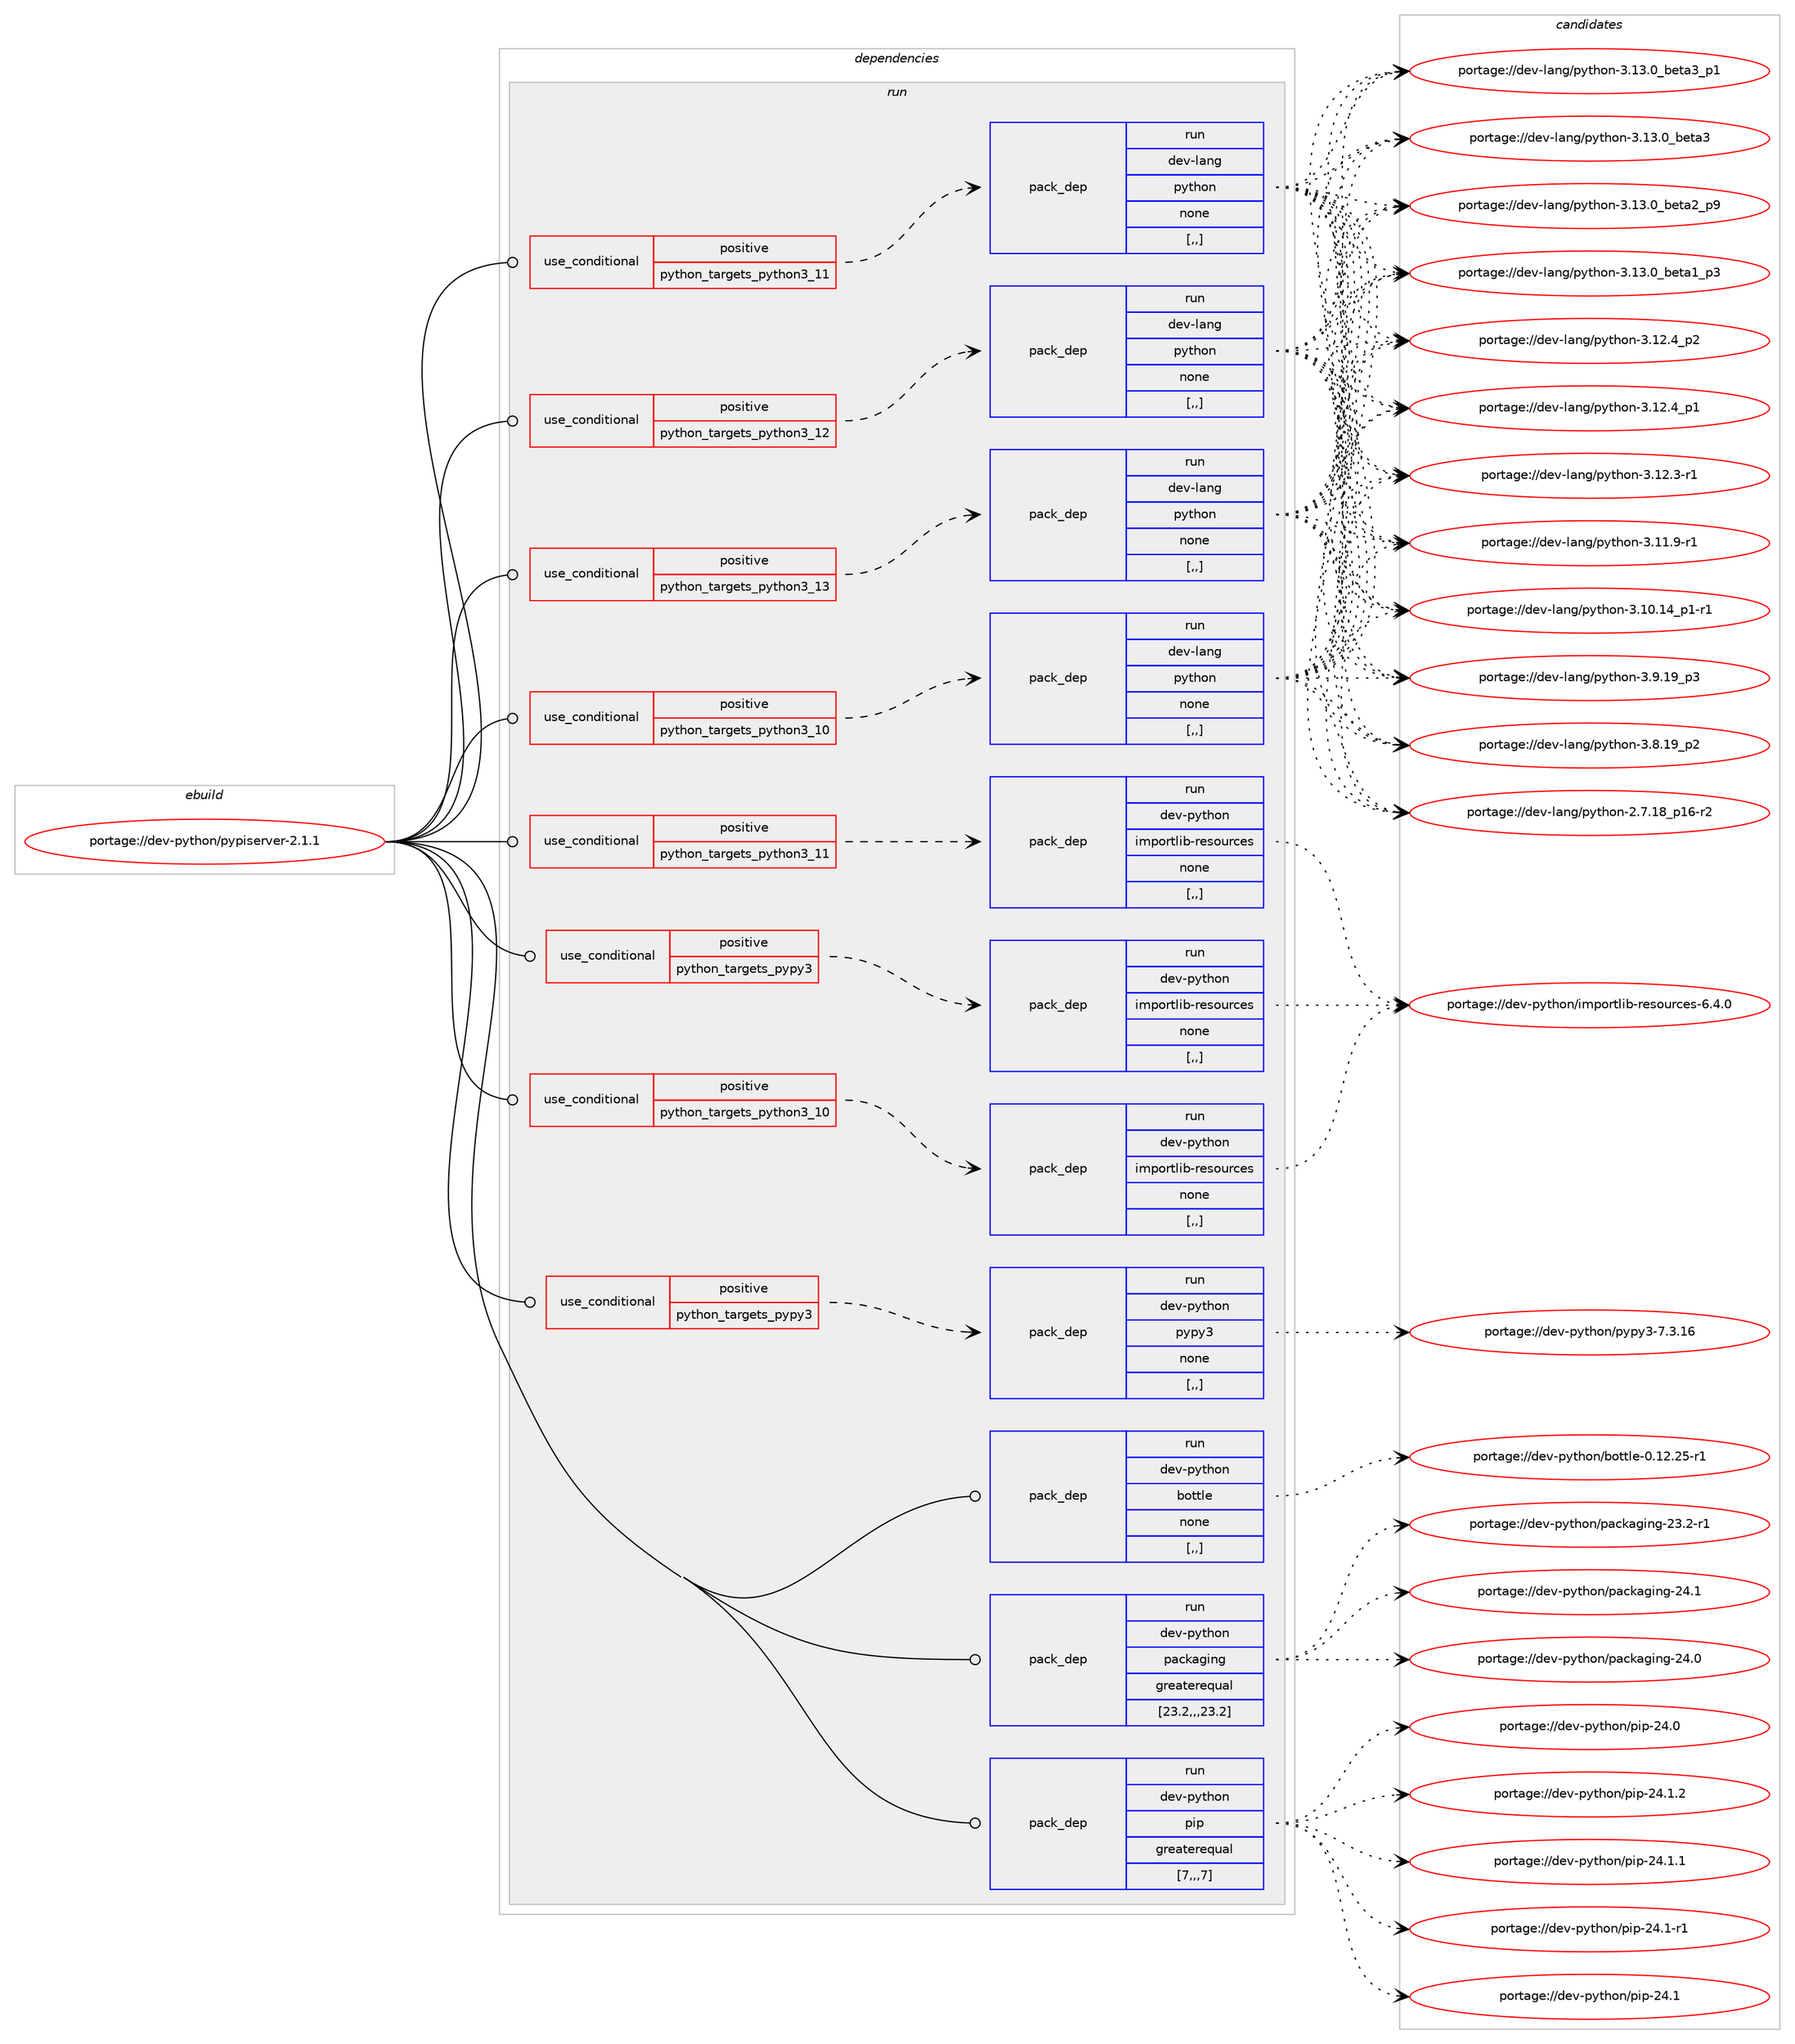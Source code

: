 digraph prolog {

# *************
# Graph options
# *************

newrank=true;
concentrate=true;
compound=true;
graph [rankdir=LR,fontname=Helvetica,fontsize=10,ranksep=1.5];#, ranksep=2.5, nodesep=0.2];
edge  [arrowhead=vee];
node  [fontname=Helvetica,fontsize=10];

# **********
# The ebuild
# **********

subgraph cluster_leftcol {
color=gray;
rank=same;
label=<<i>ebuild</i>>;
id [label="portage://dev-python/pypiserver-2.1.1", color=red, width=4, href="../dev-python/pypiserver-2.1.1.svg"];
}

# ****************
# The dependencies
# ****************

subgraph cluster_midcol {
color=gray;
label=<<i>dependencies</i>>;
subgraph cluster_compile {
fillcolor="#eeeeee";
style=filled;
label=<<i>compile</i>>;
}
subgraph cluster_compileandrun {
fillcolor="#eeeeee";
style=filled;
label=<<i>compile and run</i>>;
}
subgraph cluster_run {
fillcolor="#eeeeee";
style=filled;
label=<<i>run</i>>;
subgraph cond36983 {
dependency156572 [label=<<TABLE BORDER="0" CELLBORDER="1" CELLSPACING="0" CELLPADDING="4"><TR><TD ROWSPAN="3" CELLPADDING="10">use_conditional</TD></TR><TR><TD>positive</TD></TR><TR><TD>python_targets_pypy3</TD></TR></TABLE>>, shape=none, color=red];
subgraph pack118345 {
dependency156573 [label=<<TABLE BORDER="0" CELLBORDER="1" CELLSPACING="0" CELLPADDING="4" WIDTH="220"><TR><TD ROWSPAN="6" CELLPADDING="30">pack_dep</TD></TR><TR><TD WIDTH="110">run</TD></TR><TR><TD>dev-python</TD></TR><TR><TD>importlib-resources</TD></TR><TR><TD>none</TD></TR><TR><TD>[,,]</TD></TR></TABLE>>, shape=none, color=blue];
}
dependency156572:e -> dependency156573:w [weight=20,style="dashed",arrowhead="vee"];
}
id:e -> dependency156572:w [weight=20,style="solid",arrowhead="odot"];
subgraph cond36984 {
dependency156574 [label=<<TABLE BORDER="0" CELLBORDER="1" CELLSPACING="0" CELLPADDING="4"><TR><TD ROWSPAN="3" CELLPADDING="10">use_conditional</TD></TR><TR><TD>positive</TD></TR><TR><TD>python_targets_pypy3</TD></TR></TABLE>>, shape=none, color=red];
subgraph pack118346 {
dependency156575 [label=<<TABLE BORDER="0" CELLBORDER="1" CELLSPACING="0" CELLPADDING="4" WIDTH="220"><TR><TD ROWSPAN="6" CELLPADDING="30">pack_dep</TD></TR><TR><TD WIDTH="110">run</TD></TR><TR><TD>dev-python</TD></TR><TR><TD>pypy3</TD></TR><TR><TD>none</TD></TR><TR><TD>[,,]</TD></TR></TABLE>>, shape=none, color=blue];
}
dependency156574:e -> dependency156575:w [weight=20,style="dashed",arrowhead="vee"];
}
id:e -> dependency156574:w [weight=20,style="solid",arrowhead="odot"];
subgraph cond36985 {
dependency156576 [label=<<TABLE BORDER="0" CELLBORDER="1" CELLSPACING="0" CELLPADDING="4"><TR><TD ROWSPAN="3" CELLPADDING="10">use_conditional</TD></TR><TR><TD>positive</TD></TR><TR><TD>python_targets_python3_10</TD></TR></TABLE>>, shape=none, color=red];
subgraph pack118347 {
dependency156577 [label=<<TABLE BORDER="0" CELLBORDER="1" CELLSPACING="0" CELLPADDING="4" WIDTH="220"><TR><TD ROWSPAN="6" CELLPADDING="30">pack_dep</TD></TR><TR><TD WIDTH="110">run</TD></TR><TR><TD>dev-lang</TD></TR><TR><TD>python</TD></TR><TR><TD>none</TD></TR><TR><TD>[,,]</TD></TR></TABLE>>, shape=none, color=blue];
}
dependency156576:e -> dependency156577:w [weight=20,style="dashed",arrowhead="vee"];
}
id:e -> dependency156576:w [weight=20,style="solid",arrowhead="odot"];
subgraph cond36986 {
dependency156578 [label=<<TABLE BORDER="0" CELLBORDER="1" CELLSPACING="0" CELLPADDING="4"><TR><TD ROWSPAN="3" CELLPADDING="10">use_conditional</TD></TR><TR><TD>positive</TD></TR><TR><TD>python_targets_python3_10</TD></TR></TABLE>>, shape=none, color=red];
subgraph pack118348 {
dependency156579 [label=<<TABLE BORDER="0" CELLBORDER="1" CELLSPACING="0" CELLPADDING="4" WIDTH="220"><TR><TD ROWSPAN="6" CELLPADDING="30">pack_dep</TD></TR><TR><TD WIDTH="110">run</TD></TR><TR><TD>dev-python</TD></TR><TR><TD>importlib-resources</TD></TR><TR><TD>none</TD></TR><TR><TD>[,,]</TD></TR></TABLE>>, shape=none, color=blue];
}
dependency156578:e -> dependency156579:w [weight=20,style="dashed",arrowhead="vee"];
}
id:e -> dependency156578:w [weight=20,style="solid",arrowhead="odot"];
subgraph cond36987 {
dependency156580 [label=<<TABLE BORDER="0" CELLBORDER="1" CELLSPACING="0" CELLPADDING="4"><TR><TD ROWSPAN="3" CELLPADDING="10">use_conditional</TD></TR><TR><TD>positive</TD></TR><TR><TD>python_targets_python3_11</TD></TR></TABLE>>, shape=none, color=red];
subgraph pack118349 {
dependency156581 [label=<<TABLE BORDER="0" CELLBORDER="1" CELLSPACING="0" CELLPADDING="4" WIDTH="220"><TR><TD ROWSPAN="6" CELLPADDING="30">pack_dep</TD></TR><TR><TD WIDTH="110">run</TD></TR><TR><TD>dev-lang</TD></TR><TR><TD>python</TD></TR><TR><TD>none</TD></TR><TR><TD>[,,]</TD></TR></TABLE>>, shape=none, color=blue];
}
dependency156580:e -> dependency156581:w [weight=20,style="dashed",arrowhead="vee"];
}
id:e -> dependency156580:w [weight=20,style="solid",arrowhead="odot"];
subgraph cond36988 {
dependency156582 [label=<<TABLE BORDER="0" CELLBORDER="1" CELLSPACING="0" CELLPADDING="4"><TR><TD ROWSPAN="3" CELLPADDING="10">use_conditional</TD></TR><TR><TD>positive</TD></TR><TR><TD>python_targets_python3_11</TD></TR></TABLE>>, shape=none, color=red];
subgraph pack118350 {
dependency156583 [label=<<TABLE BORDER="0" CELLBORDER="1" CELLSPACING="0" CELLPADDING="4" WIDTH="220"><TR><TD ROWSPAN="6" CELLPADDING="30">pack_dep</TD></TR><TR><TD WIDTH="110">run</TD></TR><TR><TD>dev-python</TD></TR><TR><TD>importlib-resources</TD></TR><TR><TD>none</TD></TR><TR><TD>[,,]</TD></TR></TABLE>>, shape=none, color=blue];
}
dependency156582:e -> dependency156583:w [weight=20,style="dashed",arrowhead="vee"];
}
id:e -> dependency156582:w [weight=20,style="solid",arrowhead="odot"];
subgraph cond36989 {
dependency156584 [label=<<TABLE BORDER="0" CELLBORDER="1" CELLSPACING="0" CELLPADDING="4"><TR><TD ROWSPAN="3" CELLPADDING="10">use_conditional</TD></TR><TR><TD>positive</TD></TR><TR><TD>python_targets_python3_12</TD></TR></TABLE>>, shape=none, color=red];
subgraph pack118351 {
dependency156585 [label=<<TABLE BORDER="0" CELLBORDER="1" CELLSPACING="0" CELLPADDING="4" WIDTH="220"><TR><TD ROWSPAN="6" CELLPADDING="30">pack_dep</TD></TR><TR><TD WIDTH="110">run</TD></TR><TR><TD>dev-lang</TD></TR><TR><TD>python</TD></TR><TR><TD>none</TD></TR><TR><TD>[,,]</TD></TR></TABLE>>, shape=none, color=blue];
}
dependency156584:e -> dependency156585:w [weight=20,style="dashed",arrowhead="vee"];
}
id:e -> dependency156584:w [weight=20,style="solid",arrowhead="odot"];
subgraph cond36990 {
dependency156586 [label=<<TABLE BORDER="0" CELLBORDER="1" CELLSPACING="0" CELLPADDING="4"><TR><TD ROWSPAN="3" CELLPADDING="10">use_conditional</TD></TR><TR><TD>positive</TD></TR><TR><TD>python_targets_python3_13</TD></TR></TABLE>>, shape=none, color=red];
subgraph pack118352 {
dependency156587 [label=<<TABLE BORDER="0" CELLBORDER="1" CELLSPACING="0" CELLPADDING="4" WIDTH="220"><TR><TD ROWSPAN="6" CELLPADDING="30">pack_dep</TD></TR><TR><TD WIDTH="110">run</TD></TR><TR><TD>dev-lang</TD></TR><TR><TD>python</TD></TR><TR><TD>none</TD></TR><TR><TD>[,,]</TD></TR></TABLE>>, shape=none, color=blue];
}
dependency156586:e -> dependency156587:w [weight=20,style="dashed",arrowhead="vee"];
}
id:e -> dependency156586:w [weight=20,style="solid",arrowhead="odot"];
subgraph pack118353 {
dependency156588 [label=<<TABLE BORDER="0" CELLBORDER="1" CELLSPACING="0" CELLPADDING="4" WIDTH="220"><TR><TD ROWSPAN="6" CELLPADDING="30">pack_dep</TD></TR><TR><TD WIDTH="110">run</TD></TR><TR><TD>dev-python</TD></TR><TR><TD>bottle</TD></TR><TR><TD>none</TD></TR><TR><TD>[,,]</TD></TR></TABLE>>, shape=none, color=blue];
}
id:e -> dependency156588:w [weight=20,style="solid",arrowhead="odot"];
subgraph pack118354 {
dependency156589 [label=<<TABLE BORDER="0" CELLBORDER="1" CELLSPACING="0" CELLPADDING="4" WIDTH="220"><TR><TD ROWSPAN="6" CELLPADDING="30">pack_dep</TD></TR><TR><TD WIDTH="110">run</TD></TR><TR><TD>dev-python</TD></TR><TR><TD>packaging</TD></TR><TR><TD>greaterequal</TD></TR><TR><TD>[23.2,,,23.2]</TD></TR></TABLE>>, shape=none, color=blue];
}
id:e -> dependency156589:w [weight=20,style="solid",arrowhead="odot"];
subgraph pack118355 {
dependency156590 [label=<<TABLE BORDER="0" CELLBORDER="1" CELLSPACING="0" CELLPADDING="4" WIDTH="220"><TR><TD ROWSPAN="6" CELLPADDING="30">pack_dep</TD></TR><TR><TD WIDTH="110">run</TD></TR><TR><TD>dev-python</TD></TR><TR><TD>pip</TD></TR><TR><TD>greaterequal</TD></TR><TR><TD>[7,,,7]</TD></TR></TABLE>>, shape=none, color=blue];
}
id:e -> dependency156590:w [weight=20,style="solid",arrowhead="odot"];
}
}

# **************
# The candidates
# **************

subgraph cluster_choices {
rank=same;
color=gray;
label=<<i>candidates</i>>;

subgraph choice118345 {
color=black;
nodesep=1;
choice1001011184511212111610411111047105109112111114116108105984511410111511111711499101115455446524648 [label="portage://dev-python/importlib-resources-6.4.0", color=red, width=4,href="../dev-python/importlib-resources-6.4.0.svg"];
dependency156573:e -> choice1001011184511212111610411111047105109112111114116108105984511410111511111711499101115455446524648:w [style=dotted,weight="100"];
}
subgraph choice118346 {
color=black;
nodesep=1;
choice10010111845112121116104111110471121211121215145554651464954 [label="portage://dev-python/pypy3-7.3.16", color=red, width=4,href="../dev-python/pypy3-7.3.16.svg"];
dependency156575:e -> choice10010111845112121116104111110471121211121215145554651464954:w [style=dotted,weight="100"];
}
subgraph choice118347 {
color=black;
nodesep=1;
choice10010111845108971101034711212111610411111045514649514648959810111697519511249 [label="portage://dev-lang/python-3.13.0_beta3_p1", color=red, width=4,href="../dev-lang/python-3.13.0_beta3_p1.svg"];
choice1001011184510897110103471121211161041111104551464951464895981011169751 [label="portage://dev-lang/python-3.13.0_beta3", color=red, width=4,href="../dev-lang/python-3.13.0_beta3.svg"];
choice10010111845108971101034711212111610411111045514649514648959810111697509511257 [label="portage://dev-lang/python-3.13.0_beta2_p9", color=red, width=4,href="../dev-lang/python-3.13.0_beta2_p9.svg"];
choice10010111845108971101034711212111610411111045514649514648959810111697499511251 [label="portage://dev-lang/python-3.13.0_beta1_p3", color=red, width=4,href="../dev-lang/python-3.13.0_beta1_p3.svg"];
choice100101118451089711010347112121116104111110455146495046529511250 [label="portage://dev-lang/python-3.12.4_p2", color=red, width=4,href="../dev-lang/python-3.12.4_p2.svg"];
choice100101118451089711010347112121116104111110455146495046529511249 [label="portage://dev-lang/python-3.12.4_p1", color=red, width=4,href="../dev-lang/python-3.12.4_p1.svg"];
choice100101118451089711010347112121116104111110455146495046514511449 [label="portage://dev-lang/python-3.12.3-r1", color=red, width=4,href="../dev-lang/python-3.12.3-r1.svg"];
choice100101118451089711010347112121116104111110455146494946574511449 [label="portage://dev-lang/python-3.11.9-r1", color=red, width=4,href="../dev-lang/python-3.11.9-r1.svg"];
choice100101118451089711010347112121116104111110455146494846495295112494511449 [label="portage://dev-lang/python-3.10.14_p1-r1", color=red, width=4,href="../dev-lang/python-3.10.14_p1-r1.svg"];
choice100101118451089711010347112121116104111110455146574649579511251 [label="portage://dev-lang/python-3.9.19_p3", color=red, width=4,href="../dev-lang/python-3.9.19_p3.svg"];
choice100101118451089711010347112121116104111110455146564649579511250 [label="portage://dev-lang/python-3.8.19_p2", color=red, width=4,href="../dev-lang/python-3.8.19_p2.svg"];
choice100101118451089711010347112121116104111110455046554649569511249544511450 [label="portage://dev-lang/python-2.7.18_p16-r2", color=red, width=4,href="../dev-lang/python-2.7.18_p16-r2.svg"];
dependency156577:e -> choice10010111845108971101034711212111610411111045514649514648959810111697519511249:w [style=dotted,weight="100"];
dependency156577:e -> choice1001011184510897110103471121211161041111104551464951464895981011169751:w [style=dotted,weight="100"];
dependency156577:e -> choice10010111845108971101034711212111610411111045514649514648959810111697509511257:w [style=dotted,weight="100"];
dependency156577:e -> choice10010111845108971101034711212111610411111045514649514648959810111697499511251:w [style=dotted,weight="100"];
dependency156577:e -> choice100101118451089711010347112121116104111110455146495046529511250:w [style=dotted,weight="100"];
dependency156577:e -> choice100101118451089711010347112121116104111110455146495046529511249:w [style=dotted,weight="100"];
dependency156577:e -> choice100101118451089711010347112121116104111110455146495046514511449:w [style=dotted,weight="100"];
dependency156577:e -> choice100101118451089711010347112121116104111110455146494946574511449:w [style=dotted,weight="100"];
dependency156577:e -> choice100101118451089711010347112121116104111110455146494846495295112494511449:w [style=dotted,weight="100"];
dependency156577:e -> choice100101118451089711010347112121116104111110455146574649579511251:w [style=dotted,weight="100"];
dependency156577:e -> choice100101118451089711010347112121116104111110455146564649579511250:w [style=dotted,weight="100"];
dependency156577:e -> choice100101118451089711010347112121116104111110455046554649569511249544511450:w [style=dotted,weight="100"];
}
subgraph choice118348 {
color=black;
nodesep=1;
choice1001011184511212111610411111047105109112111114116108105984511410111511111711499101115455446524648 [label="portage://dev-python/importlib-resources-6.4.0", color=red, width=4,href="../dev-python/importlib-resources-6.4.0.svg"];
dependency156579:e -> choice1001011184511212111610411111047105109112111114116108105984511410111511111711499101115455446524648:w [style=dotted,weight="100"];
}
subgraph choice118349 {
color=black;
nodesep=1;
choice10010111845108971101034711212111610411111045514649514648959810111697519511249 [label="portage://dev-lang/python-3.13.0_beta3_p1", color=red, width=4,href="../dev-lang/python-3.13.0_beta3_p1.svg"];
choice1001011184510897110103471121211161041111104551464951464895981011169751 [label="portage://dev-lang/python-3.13.0_beta3", color=red, width=4,href="../dev-lang/python-3.13.0_beta3.svg"];
choice10010111845108971101034711212111610411111045514649514648959810111697509511257 [label="portage://dev-lang/python-3.13.0_beta2_p9", color=red, width=4,href="../dev-lang/python-3.13.0_beta2_p9.svg"];
choice10010111845108971101034711212111610411111045514649514648959810111697499511251 [label="portage://dev-lang/python-3.13.0_beta1_p3", color=red, width=4,href="../dev-lang/python-3.13.0_beta1_p3.svg"];
choice100101118451089711010347112121116104111110455146495046529511250 [label="portage://dev-lang/python-3.12.4_p2", color=red, width=4,href="../dev-lang/python-3.12.4_p2.svg"];
choice100101118451089711010347112121116104111110455146495046529511249 [label="portage://dev-lang/python-3.12.4_p1", color=red, width=4,href="../dev-lang/python-3.12.4_p1.svg"];
choice100101118451089711010347112121116104111110455146495046514511449 [label="portage://dev-lang/python-3.12.3-r1", color=red, width=4,href="../dev-lang/python-3.12.3-r1.svg"];
choice100101118451089711010347112121116104111110455146494946574511449 [label="portage://dev-lang/python-3.11.9-r1", color=red, width=4,href="../dev-lang/python-3.11.9-r1.svg"];
choice100101118451089711010347112121116104111110455146494846495295112494511449 [label="portage://dev-lang/python-3.10.14_p1-r1", color=red, width=4,href="../dev-lang/python-3.10.14_p1-r1.svg"];
choice100101118451089711010347112121116104111110455146574649579511251 [label="portage://dev-lang/python-3.9.19_p3", color=red, width=4,href="../dev-lang/python-3.9.19_p3.svg"];
choice100101118451089711010347112121116104111110455146564649579511250 [label="portage://dev-lang/python-3.8.19_p2", color=red, width=4,href="../dev-lang/python-3.8.19_p2.svg"];
choice100101118451089711010347112121116104111110455046554649569511249544511450 [label="portage://dev-lang/python-2.7.18_p16-r2", color=red, width=4,href="../dev-lang/python-2.7.18_p16-r2.svg"];
dependency156581:e -> choice10010111845108971101034711212111610411111045514649514648959810111697519511249:w [style=dotted,weight="100"];
dependency156581:e -> choice1001011184510897110103471121211161041111104551464951464895981011169751:w [style=dotted,weight="100"];
dependency156581:e -> choice10010111845108971101034711212111610411111045514649514648959810111697509511257:w [style=dotted,weight="100"];
dependency156581:e -> choice10010111845108971101034711212111610411111045514649514648959810111697499511251:w [style=dotted,weight="100"];
dependency156581:e -> choice100101118451089711010347112121116104111110455146495046529511250:w [style=dotted,weight="100"];
dependency156581:e -> choice100101118451089711010347112121116104111110455146495046529511249:w [style=dotted,weight="100"];
dependency156581:e -> choice100101118451089711010347112121116104111110455146495046514511449:w [style=dotted,weight="100"];
dependency156581:e -> choice100101118451089711010347112121116104111110455146494946574511449:w [style=dotted,weight="100"];
dependency156581:e -> choice100101118451089711010347112121116104111110455146494846495295112494511449:w [style=dotted,weight="100"];
dependency156581:e -> choice100101118451089711010347112121116104111110455146574649579511251:w [style=dotted,weight="100"];
dependency156581:e -> choice100101118451089711010347112121116104111110455146564649579511250:w [style=dotted,weight="100"];
dependency156581:e -> choice100101118451089711010347112121116104111110455046554649569511249544511450:w [style=dotted,weight="100"];
}
subgraph choice118350 {
color=black;
nodesep=1;
choice1001011184511212111610411111047105109112111114116108105984511410111511111711499101115455446524648 [label="portage://dev-python/importlib-resources-6.4.0", color=red, width=4,href="../dev-python/importlib-resources-6.4.0.svg"];
dependency156583:e -> choice1001011184511212111610411111047105109112111114116108105984511410111511111711499101115455446524648:w [style=dotted,weight="100"];
}
subgraph choice118351 {
color=black;
nodesep=1;
choice10010111845108971101034711212111610411111045514649514648959810111697519511249 [label="portage://dev-lang/python-3.13.0_beta3_p1", color=red, width=4,href="../dev-lang/python-3.13.0_beta3_p1.svg"];
choice1001011184510897110103471121211161041111104551464951464895981011169751 [label="portage://dev-lang/python-3.13.0_beta3", color=red, width=4,href="../dev-lang/python-3.13.0_beta3.svg"];
choice10010111845108971101034711212111610411111045514649514648959810111697509511257 [label="portage://dev-lang/python-3.13.0_beta2_p9", color=red, width=4,href="../dev-lang/python-3.13.0_beta2_p9.svg"];
choice10010111845108971101034711212111610411111045514649514648959810111697499511251 [label="portage://dev-lang/python-3.13.0_beta1_p3", color=red, width=4,href="../dev-lang/python-3.13.0_beta1_p3.svg"];
choice100101118451089711010347112121116104111110455146495046529511250 [label="portage://dev-lang/python-3.12.4_p2", color=red, width=4,href="../dev-lang/python-3.12.4_p2.svg"];
choice100101118451089711010347112121116104111110455146495046529511249 [label="portage://dev-lang/python-3.12.4_p1", color=red, width=4,href="../dev-lang/python-3.12.4_p1.svg"];
choice100101118451089711010347112121116104111110455146495046514511449 [label="portage://dev-lang/python-3.12.3-r1", color=red, width=4,href="../dev-lang/python-3.12.3-r1.svg"];
choice100101118451089711010347112121116104111110455146494946574511449 [label="portage://dev-lang/python-3.11.9-r1", color=red, width=4,href="../dev-lang/python-3.11.9-r1.svg"];
choice100101118451089711010347112121116104111110455146494846495295112494511449 [label="portage://dev-lang/python-3.10.14_p1-r1", color=red, width=4,href="../dev-lang/python-3.10.14_p1-r1.svg"];
choice100101118451089711010347112121116104111110455146574649579511251 [label="portage://dev-lang/python-3.9.19_p3", color=red, width=4,href="../dev-lang/python-3.9.19_p3.svg"];
choice100101118451089711010347112121116104111110455146564649579511250 [label="portage://dev-lang/python-3.8.19_p2", color=red, width=4,href="../dev-lang/python-3.8.19_p2.svg"];
choice100101118451089711010347112121116104111110455046554649569511249544511450 [label="portage://dev-lang/python-2.7.18_p16-r2", color=red, width=4,href="../dev-lang/python-2.7.18_p16-r2.svg"];
dependency156585:e -> choice10010111845108971101034711212111610411111045514649514648959810111697519511249:w [style=dotted,weight="100"];
dependency156585:e -> choice1001011184510897110103471121211161041111104551464951464895981011169751:w [style=dotted,weight="100"];
dependency156585:e -> choice10010111845108971101034711212111610411111045514649514648959810111697509511257:w [style=dotted,weight="100"];
dependency156585:e -> choice10010111845108971101034711212111610411111045514649514648959810111697499511251:w [style=dotted,weight="100"];
dependency156585:e -> choice100101118451089711010347112121116104111110455146495046529511250:w [style=dotted,weight="100"];
dependency156585:e -> choice100101118451089711010347112121116104111110455146495046529511249:w [style=dotted,weight="100"];
dependency156585:e -> choice100101118451089711010347112121116104111110455146495046514511449:w [style=dotted,weight="100"];
dependency156585:e -> choice100101118451089711010347112121116104111110455146494946574511449:w [style=dotted,weight="100"];
dependency156585:e -> choice100101118451089711010347112121116104111110455146494846495295112494511449:w [style=dotted,weight="100"];
dependency156585:e -> choice100101118451089711010347112121116104111110455146574649579511251:w [style=dotted,weight="100"];
dependency156585:e -> choice100101118451089711010347112121116104111110455146564649579511250:w [style=dotted,weight="100"];
dependency156585:e -> choice100101118451089711010347112121116104111110455046554649569511249544511450:w [style=dotted,weight="100"];
}
subgraph choice118352 {
color=black;
nodesep=1;
choice10010111845108971101034711212111610411111045514649514648959810111697519511249 [label="portage://dev-lang/python-3.13.0_beta3_p1", color=red, width=4,href="../dev-lang/python-3.13.0_beta3_p1.svg"];
choice1001011184510897110103471121211161041111104551464951464895981011169751 [label="portage://dev-lang/python-3.13.0_beta3", color=red, width=4,href="../dev-lang/python-3.13.0_beta3.svg"];
choice10010111845108971101034711212111610411111045514649514648959810111697509511257 [label="portage://dev-lang/python-3.13.0_beta2_p9", color=red, width=4,href="../dev-lang/python-3.13.0_beta2_p9.svg"];
choice10010111845108971101034711212111610411111045514649514648959810111697499511251 [label="portage://dev-lang/python-3.13.0_beta1_p3", color=red, width=4,href="../dev-lang/python-3.13.0_beta1_p3.svg"];
choice100101118451089711010347112121116104111110455146495046529511250 [label="portage://dev-lang/python-3.12.4_p2", color=red, width=4,href="../dev-lang/python-3.12.4_p2.svg"];
choice100101118451089711010347112121116104111110455146495046529511249 [label="portage://dev-lang/python-3.12.4_p1", color=red, width=4,href="../dev-lang/python-3.12.4_p1.svg"];
choice100101118451089711010347112121116104111110455146495046514511449 [label="portage://dev-lang/python-3.12.3-r1", color=red, width=4,href="../dev-lang/python-3.12.3-r1.svg"];
choice100101118451089711010347112121116104111110455146494946574511449 [label="portage://dev-lang/python-3.11.9-r1", color=red, width=4,href="../dev-lang/python-3.11.9-r1.svg"];
choice100101118451089711010347112121116104111110455146494846495295112494511449 [label="portage://dev-lang/python-3.10.14_p1-r1", color=red, width=4,href="../dev-lang/python-3.10.14_p1-r1.svg"];
choice100101118451089711010347112121116104111110455146574649579511251 [label="portage://dev-lang/python-3.9.19_p3", color=red, width=4,href="../dev-lang/python-3.9.19_p3.svg"];
choice100101118451089711010347112121116104111110455146564649579511250 [label="portage://dev-lang/python-3.8.19_p2", color=red, width=4,href="../dev-lang/python-3.8.19_p2.svg"];
choice100101118451089711010347112121116104111110455046554649569511249544511450 [label="portage://dev-lang/python-2.7.18_p16-r2", color=red, width=4,href="../dev-lang/python-2.7.18_p16-r2.svg"];
dependency156587:e -> choice10010111845108971101034711212111610411111045514649514648959810111697519511249:w [style=dotted,weight="100"];
dependency156587:e -> choice1001011184510897110103471121211161041111104551464951464895981011169751:w [style=dotted,weight="100"];
dependency156587:e -> choice10010111845108971101034711212111610411111045514649514648959810111697509511257:w [style=dotted,weight="100"];
dependency156587:e -> choice10010111845108971101034711212111610411111045514649514648959810111697499511251:w [style=dotted,weight="100"];
dependency156587:e -> choice100101118451089711010347112121116104111110455146495046529511250:w [style=dotted,weight="100"];
dependency156587:e -> choice100101118451089711010347112121116104111110455146495046529511249:w [style=dotted,weight="100"];
dependency156587:e -> choice100101118451089711010347112121116104111110455146495046514511449:w [style=dotted,weight="100"];
dependency156587:e -> choice100101118451089711010347112121116104111110455146494946574511449:w [style=dotted,weight="100"];
dependency156587:e -> choice100101118451089711010347112121116104111110455146494846495295112494511449:w [style=dotted,weight="100"];
dependency156587:e -> choice100101118451089711010347112121116104111110455146574649579511251:w [style=dotted,weight="100"];
dependency156587:e -> choice100101118451089711010347112121116104111110455146564649579511250:w [style=dotted,weight="100"];
dependency156587:e -> choice100101118451089711010347112121116104111110455046554649569511249544511450:w [style=dotted,weight="100"];
}
subgraph choice118353 {
color=black;
nodesep=1;
choice10010111845112121116104111110479811111611610810145484649504650534511449 [label="portage://dev-python/bottle-0.12.25-r1", color=red, width=4,href="../dev-python/bottle-0.12.25-r1.svg"];
dependency156588:e -> choice10010111845112121116104111110479811111611610810145484649504650534511449:w [style=dotted,weight="100"];
}
subgraph choice118354 {
color=black;
nodesep=1;
choice10010111845112121116104111110471129799107971031051101034550524649 [label="portage://dev-python/packaging-24.1", color=red, width=4,href="../dev-python/packaging-24.1.svg"];
choice10010111845112121116104111110471129799107971031051101034550524648 [label="portage://dev-python/packaging-24.0", color=red, width=4,href="../dev-python/packaging-24.0.svg"];
choice100101118451121211161041111104711297991079710310511010345505146504511449 [label="portage://dev-python/packaging-23.2-r1", color=red, width=4,href="../dev-python/packaging-23.2-r1.svg"];
dependency156589:e -> choice10010111845112121116104111110471129799107971031051101034550524649:w [style=dotted,weight="100"];
dependency156589:e -> choice10010111845112121116104111110471129799107971031051101034550524648:w [style=dotted,weight="100"];
dependency156589:e -> choice100101118451121211161041111104711297991079710310511010345505146504511449:w [style=dotted,weight="100"];
}
subgraph choice118355 {
color=black;
nodesep=1;
choice100101118451121211161041111104711210511245505246494650 [label="portage://dev-python/pip-24.1.2", color=red, width=4,href="../dev-python/pip-24.1.2.svg"];
choice100101118451121211161041111104711210511245505246494649 [label="portage://dev-python/pip-24.1.1", color=red, width=4,href="../dev-python/pip-24.1.1.svg"];
choice100101118451121211161041111104711210511245505246494511449 [label="portage://dev-python/pip-24.1-r1", color=red, width=4,href="../dev-python/pip-24.1-r1.svg"];
choice10010111845112121116104111110471121051124550524649 [label="portage://dev-python/pip-24.1", color=red, width=4,href="../dev-python/pip-24.1.svg"];
choice10010111845112121116104111110471121051124550524648 [label="portage://dev-python/pip-24.0", color=red, width=4,href="../dev-python/pip-24.0.svg"];
dependency156590:e -> choice100101118451121211161041111104711210511245505246494650:w [style=dotted,weight="100"];
dependency156590:e -> choice100101118451121211161041111104711210511245505246494649:w [style=dotted,weight="100"];
dependency156590:e -> choice100101118451121211161041111104711210511245505246494511449:w [style=dotted,weight="100"];
dependency156590:e -> choice10010111845112121116104111110471121051124550524649:w [style=dotted,weight="100"];
dependency156590:e -> choice10010111845112121116104111110471121051124550524648:w [style=dotted,weight="100"];
}
}

}
